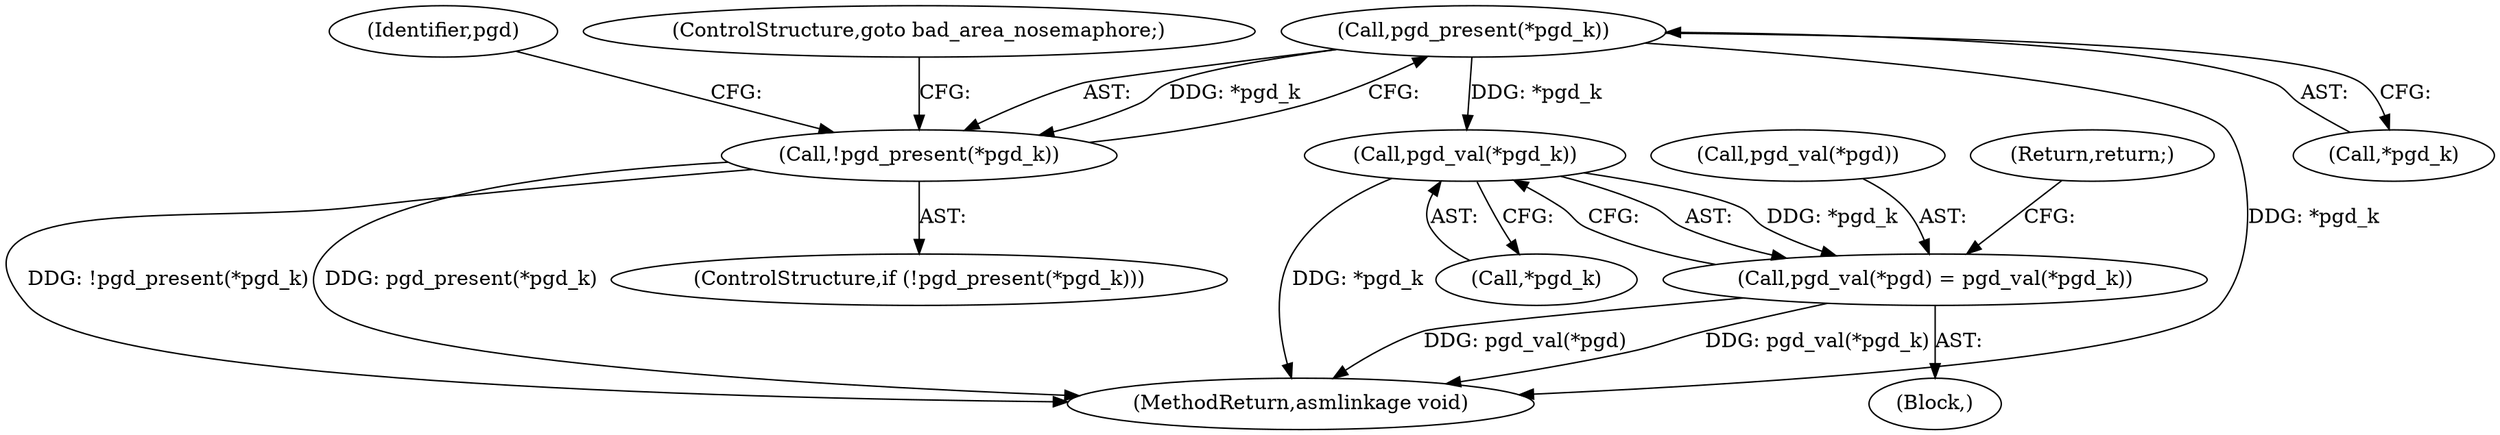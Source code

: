 digraph "0_linux_a8b0ca17b80e92faab46ee7179ba9e99ccb61233_43@pointer" {
"1000496" [label="(Call,pgd_present(*pgd_k))"];
"1000495" [label="(Call,!pgd_present(*pgd_k))"];
"1000504" [label="(Call,pgd_val(*pgd_k))"];
"1000500" [label="(Call,pgd_val(*pgd) = pgd_val(*pgd_k))"];
"1000500" [label="(Call,pgd_val(*pgd) = pgd_val(*pgd_k))"];
"1000493" [label="(Block,)"];
"1000501" [label="(Call,pgd_val(*pgd))"];
"1000504" [label="(Call,pgd_val(*pgd_k))"];
"1000496" [label="(Call,pgd_present(*pgd_k))"];
"1000495" [label="(Call,!pgd_present(*pgd_k))"];
"1000534" [label="(MethodReturn,asmlinkage void)"];
"1000503" [label="(Identifier,pgd)"];
"1000499" [label="(ControlStructure,goto bad_area_nosemaphore;)"];
"1000494" [label="(ControlStructure,if (!pgd_present(*pgd_k)))"];
"1000505" [label="(Call,*pgd_k)"];
"1000507" [label="(Return,return;)"];
"1000497" [label="(Call,*pgd_k)"];
"1000496" -> "1000495"  [label="AST: "];
"1000496" -> "1000497"  [label="CFG: "];
"1000497" -> "1000496"  [label="AST: "];
"1000495" -> "1000496"  [label="CFG: "];
"1000496" -> "1000534"  [label="DDG: *pgd_k"];
"1000496" -> "1000495"  [label="DDG: *pgd_k"];
"1000496" -> "1000504"  [label="DDG: *pgd_k"];
"1000495" -> "1000494"  [label="AST: "];
"1000499" -> "1000495"  [label="CFG: "];
"1000503" -> "1000495"  [label="CFG: "];
"1000495" -> "1000534"  [label="DDG: pgd_present(*pgd_k)"];
"1000495" -> "1000534"  [label="DDG: !pgd_present(*pgd_k)"];
"1000504" -> "1000500"  [label="AST: "];
"1000504" -> "1000505"  [label="CFG: "];
"1000505" -> "1000504"  [label="AST: "];
"1000500" -> "1000504"  [label="CFG: "];
"1000504" -> "1000534"  [label="DDG: *pgd_k"];
"1000504" -> "1000500"  [label="DDG: *pgd_k"];
"1000500" -> "1000493"  [label="AST: "];
"1000501" -> "1000500"  [label="AST: "];
"1000507" -> "1000500"  [label="CFG: "];
"1000500" -> "1000534"  [label="DDG: pgd_val(*pgd)"];
"1000500" -> "1000534"  [label="DDG: pgd_val(*pgd_k)"];
}

